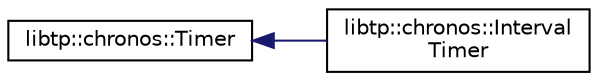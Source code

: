 digraph "Graphical Class Hierarchy"
{
 // LATEX_PDF_SIZE
  edge [fontname="Helvetica",fontsize="10",labelfontname="Helvetica",labelfontsize="10"];
  node [fontname="Helvetica",fontsize="10",shape=record];
  rankdir="LR";
  Node0 [label="libtp::chronos::Timer",height=0.2,width=0.4,color="black", fillcolor="white", style="filled",URL="$d7/d87/classlibtp_1_1chronos_1_1Timer.html",tooltip=" "];
  Node0 -> Node1 [dir="back",color="midnightblue",fontsize="10",style="solid",fontname="Helvetica"];
  Node1 [label="libtp::chronos::Interval\lTimer",height=0.2,width=0.4,color="black", fillcolor="white", style="filled",URL="$dc/dab/classlibtp_1_1chronos_1_1IntervalTimer.html",tooltip=" "];
}
